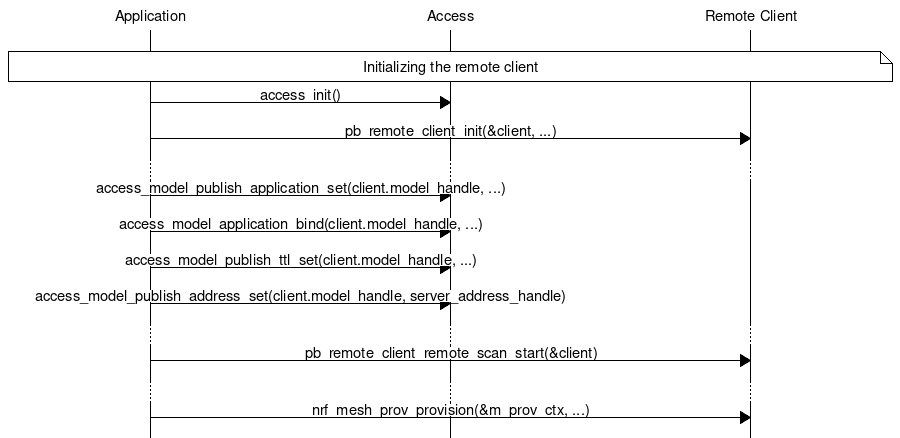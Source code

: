 msc {
    hscale="1.5";
    a[label="Application"], access[label="Access"], client[label="Remote Client"];
    |||;
    a note client [label="Initializing the remote client"];

    a => access[label="access_init()"];
    a => client[label="pb_remote_client_init(&client, ...)"];
    ...;
    a => access[label="access_model_publish_application_set(client.model_handle, ...)"];
    a => access[label="access_model_application_bind(client.model_handle, ...)"];
    a => access[label="access_model_publish_ttl_set(client.model_handle, ...)"];
    a => access[label="access_model_publish_address_set(client.model_handle, server_address_handle)"];
    ...;
    a => client[label="pb_remote_client_remote_scan_start(&client)"];
    ...;
    a => client[label="nrf_mesh_prov_provision(&m_prov_ctx, ...)"];


}